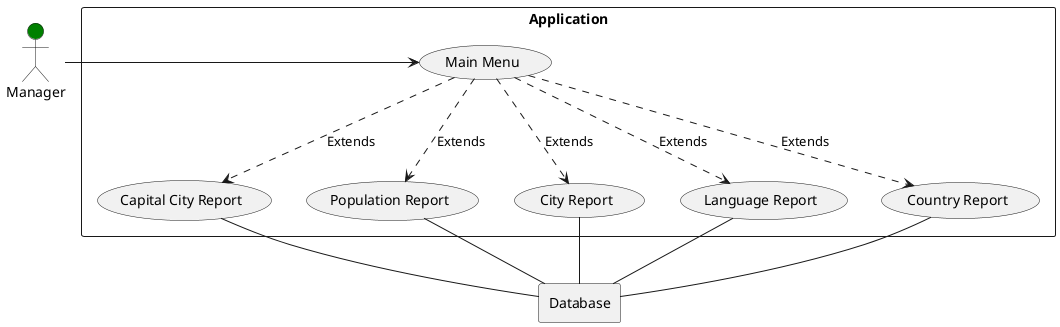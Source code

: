 @startuml


actor A1 as "Manager" #green
rectangle Database

rectangle "Application" {
usecase UC1 as "Main Menu"
usecase UC2 as "Country Report"
usecase UC3 as "Capital City Report"
usecase UC4 as "Population Report"
usecase UC5 as "City Report"
usecase UC6 as "Language Report"

A1 -> UC1
UC1 ..> UC2 : Extends
UC1 ..> UC3 : Extends
UC1 ..> UC4 : Extends
UC1 ..> UC5 : Extends
UC1 ..> UC6 : Extends

UC2 -- Database
UC3 - Database
UC4 - Database
UC5 - Database
UC6 - Database

}





@enduml